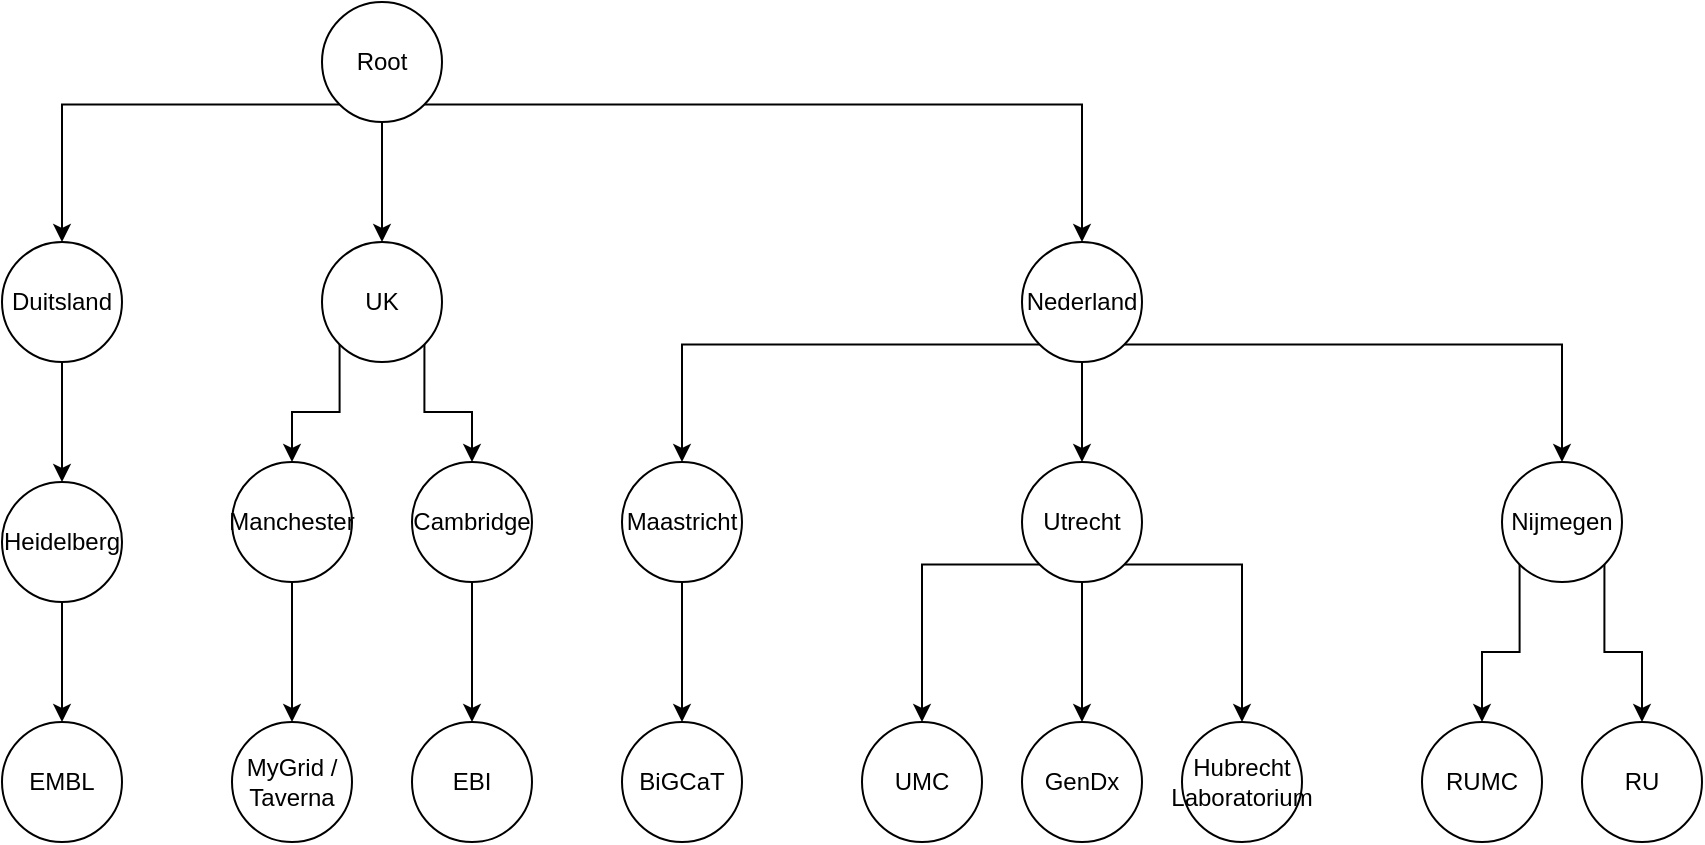 <mxfile version="14.0.4" type="github">
  <diagram id="ynSm4ies3AohdqwCY75u" name="Page-1">
    <mxGraphModel dx="1422" dy="763" grid="1" gridSize="10" guides="1" tooltips="1" connect="1" arrows="1" fold="1" page="1" pageScale="1" pageWidth="850" pageHeight="1100" math="0" shadow="0">
      <root>
        <mxCell id="0" />
        <mxCell id="1" parent="0" />
        <mxCell id="PlGeKxx-NIN7YSxcfEhY-20" style="edgeStyle=orthogonalEdgeStyle;rounded=0;orthogonalLoop=1;jettySize=auto;html=1;exitX=1;exitY=1;exitDx=0;exitDy=0;" edge="1" parent="1" source="PlGeKxx-NIN7YSxcfEhY-1" target="PlGeKxx-NIN7YSxcfEhY-2">
          <mxGeometry relative="1" as="geometry" />
        </mxCell>
        <mxCell id="PlGeKxx-NIN7YSxcfEhY-21" style="edgeStyle=orthogonalEdgeStyle;rounded=0;orthogonalLoop=1;jettySize=auto;html=1;exitX=0.5;exitY=1;exitDx=0;exitDy=0;entryX=0.5;entryY=0;entryDx=0;entryDy=0;" edge="1" parent="1" source="PlGeKxx-NIN7YSxcfEhY-1" target="PlGeKxx-NIN7YSxcfEhY-6">
          <mxGeometry relative="1" as="geometry" />
        </mxCell>
        <mxCell id="PlGeKxx-NIN7YSxcfEhY-22" style="edgeStyle=orthogonalEdgeStyle;rounded=0;orthogonalLoop=1;jettySize=auto;html=1;exitX=0;exitY=1;exitDx=0;exitDy=0;entryX=0.5;entryY=0;entryDx=0;entryDy=0;" edge="1" parent="1" source="PlGeKxx-NIN7YSxcfEhY-1" target="PlGeKxx-NIN7YSxcfEhY-4">
          <mxGeometry relative="1" as="geometry" />
        </mxCell>
        <mxCell id="PlGeKxx-NIN7YSxcfEhY-1" value="Root" style="ellipse;whiteSpace=wrap;html=1;aspect=fixed;" vertex="1" parent="1">
          <mxGeometry x="370" y="40" width="60" height="60" as="geometry" />
        </mxCell>
        <mxCell id="PlGeKxx-NIN7YSxcfEhY-23" style="edgeStyle=orthogonalEdgeStyle;rounded=0;orthogonalLoop=1;jettySize=auto;html=1;exitX=0;exitY=1;exitDx=0;exitDy=0;entryX=0.5;entryY=0;entryDx=0;entryDy=0;" edge="1" parent="1" source="PlGeKxx-NIN7YSxcfEhY-2" target="PlGeKxx-NIN7YSxcfEhY-8">
          <mxGeometry relative="1" as="geometry" />
        </mxCell>
        <mxCell id="PlGeKxx-NIN7YSxcfEhY-24" style="edgeStyle=orthogonalEdgeStyle;rounded=0;orthogonalLoop=1;jettySize=auto;html=1;exitX=0.5;exitY=1;exitDx=0;exitDy=0;entryX=0.5;entryY=0;entryDx=0;entryDy=0;" edge="1" parent="1" source="PlGeKxx-NIN7YSxcfEhY-2" target="PlGeKxx-NIN7YSxcfEhY-9">
          <mxGeometry relative="1" as="geometry" />
        </mxCell>
        <mxCell id="PlGeKxx-NIN7YSxcfEhY-25" style="edgeStyle=orthogonalEdgeStyle;rounded=0;orthogonalLoop=1;jettySize=auto;html=1;exitX=1;exitY=1;exitDx=0;exitDy=0;entryX=0.5;entryY=0;entryDx=0;entryDy=0;" edge="1" parent="1" source="PlGeKxx-NIN7YSxcfEhY-2" target="PlGeKxx-NIN7YSxcfEhY-3">
          <mxGeometry relative="1" as="geometry" />
        </mxCell>
        <mxCell id="PlGeKxx-NIN7YSxcfEhY-2" value="Nederland" style="ellipse;whiteSpace=wrap;html=1;aspect=fixed;" vertex="1" parent="1">
          <mxGeometry x="720" y="160" width="60" height="60" as="geometry" />
        </mxCell>
        <mxCell id="PlGeKxx-NIN7YSxcfEhY-26" style="edgeStyle=orthogonalEdgeStyle;rounded=0;orthogonalLoop=1;jettySize=auto;html=1;exitX=0;exitY=1;exitDx=0;exitDy=0;entryX=0.5;entryY=0;entryDx=0;entryDy=0;" edge="1" parent="1" source="PlGeKxx-NIN7YSxcfEhY-3" target="PlGeKxx-NIN7YSxcfEhY-17">
          <mxGeometry relative="1" as="geometry" />
        </mxCell>
        <mxCell id="PlGeKxx-NIN7YSxcfEhY-27" style="edgeStyle=orthogonalEdgeStyle;rounded=0;orthogonalLoop=1;jettySize=auto;html=1;exitX=1;exitY=1;exitDx=0;exitDy=0;" edge="1" parent="1" source="PlGeKxx-NIN7YSxcfEhY-3" target="PlGeKxx-NIN7YSxcfEhY-18">
          <mxGeometry relative="1" as="geometry" />
        </mxCell>
        <mxCell id="PlGeKxx-NIN7YSxcfEhY-3" value="Nijmegen" style="ellipse;whiteSpace=wrap;html=1;aspect=fixed;" vertex="1" parent="1">
          <mxGeometry x="960" y="270" width="60" height="60" as="geometry" />
        </mxCell>
        <mxCell id="PlGeKxx-NIN7YSxcfEhY-32" style="edgeStyle=orthogonalEdgeStyle;rounded=0;orthogonalLoop=1;jettySize=auto;html=1;exitX=0.5;exitY=1;exitDx=0;exitDy=0;entryX=0.5;entryY=0;entryDx=0;entryDy=0;" edge="1" parent="1" source="PlGeKxx-NIN7YSxcfEhY-4" target="PlGeKxx-NIN7YSxcfEhY-11">
          <mxGeometry relative="1" as="geometry" />
        </mxCell>
        <mxCell id="PlGeKxx-NIN7YSxcfEhY-4" value="Duitsland" style="ellipse;whiteSpace=wrap;html=1;aspect=fixed;" vertex="1" parent="1">
          <mxGeometry x="210" y="160" width="60" height="60" as="geometry" />
        </mxCell>
        <mxCell id="PlGeKxx-NIN7YSxcfEhY-37" style="edgeStyle=orthogonalEdgeStyle;rounded=0;orthogonalLoop=1;jettySize=auto;html=1;exitX=0;exitY=1;exitDx=0;exitDy=0;entryX=0.5;entryY=0;entryDx=0;entryDy=0;" edge="1" parent="1" source="PlGeKxx-NIN7YSxcfEhY-6" target="PlGeKxx-NIN7YSxcfEhY-10">
          <mxGeometry relative="1" as="geometry" />
        </mxCell>
        <mxCell id="PlGeKxx-NIN7YSxcfEhY-38" style="edgeStyle=orthogonalEdgeStyle;rounded=0;orthogonalLoop=1;jettySize=auto;html=1;exitX=1;exitY=1;exitDx=0;exitDy=0;" edge="1" parent="1" source="PlGeKxx-NIN7YSxcfEhY-6" target="PlGeKxx-NIN7YSxcfEhY-7">
          <mxGeometry relative="1" as="geometry" />
        </mxCell>
        <mxCell id="PlGeKxx-NIN7YSxcfEhY-6" value="UK" style="ellipse;whiteSpace=wrap;html=1;aspect=fixed;" vertex="1" parent="1">
          <mxGeometry x="370" y="160" width="60" height="60" as="geometry" />
        </mxCell>
        <mxCell id="PlGeKxx-NIN7YSxcfEhY-39" style="edgeStyle=orthogonalEdgeStyle;rounded=0;orthogonalLoop=1;jettySize=auto;html=1;exitX=0.5;exitY=1;exitDx=0;exitDy=0;" edge="1" parent="1" source="PlGeKxx-NIN7YSxcfEhY-7" target="PlGeKxx-NIN7YSxcfEhY-35">
          <mxGeometry relative="1" as="geometry" />
        </mxCell>
        <mxCell id="PlGeKxx-NIN7YSxcfEhY-7" value="Cambridge" style="ellipse;whiteSpace=wrap;html=1;aspect=fixed;" vertex="1" parent="1">
          <mxGeometry x="415" y="270" width="60" height="60" as="geometry" />
        </mxCell>
        <mxCell id="PlGeKxx-NIN7YSxcfEhY-31" style="edgeStyle=orthogonalEdgeStyle;rounded=0;orthogonalLoop=1;jettySize=auto;html=1;exitX=0.5;exitY=1;exitDx=0;exitDy=0;entryX=0.5;entryY=0;entryDx=0;entryDy=0;" edge="1" parent="1" source="PlGeKxx-NIN7YSxcfEhY-8" target="PlGeKxx-NIN7YSxcfEhY-19">
          <mxGeometry relative="1" as="geometry" />
        </mxCell>
        <mxCell id="PlGeKxx-NIN7YSxcfEhY-8" value="Maastricht" style="ellipse;whiteSpace=wrap;html=1;aspect=fixed;" vertex="1" parent="1">
          <mxGeometry x="520" y="270" width="60" height="60" as="geometry" />
        </mxCell>
        <mxCell id="PlGeKxx-NIN7YSxcfEhY-28" style="edgeStyle=orthogonalEdgeStyle;rounded=0;orthogonalLoop=1;jettySize=auto;html=1;exitX=1;exitY=1;exitDx=0;exitDy=0;" edge="1" parent="1" source="PlGeKxx-NIN7YSxcfEhY-9" target="PlGeKxx-NIN7YSxcfEhY-16">
          <mxGeometry relative="1" as="geometry" />
        </mxCell>
        <mxCell id="PlGeKxx-NIN7YSxcfEhY-29" style="edgeStyle=orthogonalEdgeStyle;rounded=0;orthogonalLoop=1;jettySize=auto;html=1;exitX=0.5;exitY=1;exitDx=0;exitDy=0;entryX=0.5;entryY=0;entryDx=0;entryDy=0;" edge="1" parent="1" source="PlGeKxx-NIN7YSxcfEhY-9" target="PlGeKxx-NIN7YSxcfEhY-15">
          <mxGeometry relative="1" as="geometry" />
        </mxCell>
        <mxCell id="PlGeKxx-NIN7YSxcfEhY-30" style="edgeStyle=orthogonalEdgeStyle;rounded=0;orthogonalLoop=1;jettySize=auto;html=1;exitX=0;exitY=1;exitDx=0;exitDy=0;entryX=0.5;entryY=0;entryDx=0;entryDy=0;" edge="1" parent="1" source="PlGeKxx-NIN7YSxcfEhY-9" target="PlGeKxx-NIN7YSxcfEhY-14">
          <mxGeometry relative="1" as="geometry" />
        </mxCell>
        <mxCell id="PlGeKxx-NIN7YSxcfEhY-9" value="Utrecht" style="ellipse;whiteSpace=wrap;html=1;aspect=fixed;" vertex="1" parent="1">
          <mxGeometry x="720" y="270" width="60" height="60" as="geometry" />
        </mxCell>
        <mxCell id="PlGeKxx-NIN7YSxcfEhY-36" style="edgeStyle=orthogonalEdgeStyle;rounded=0;orthogonalLoop=1;jettySize=auto;html=1;entryX=0.5;entryY=0;entryDx=0;entryDy=0;" edge="1" parent="1" source="PlGeKxx-NIN7YSxcfEhY-10" target="PlGeKxx-NIN7YSxcfEhY-34">
          <mxGeometry relative="1" as="geometry" />
        </mxCell>
        <mxCell id="PlGeKxx-NIN7YSxcfEhY-10" value="Manchester" style="ellipse;whiteSpace=wrap;html=1;aspect=fixed;" vertex="1" parent="1">
          <mxGeometry x="325" y="270" width="60" height="60" as="geometry" />
        </mxCell>
        <mxCell id="PlGeKxx-NIN7YSxcfEhY-33" style="edgeStyle=orthogonalEdgeStyle;rounded=0;orthogonalLoop=1;jettySize=auto;html=1;exitX=0.5;exitY=1;exitDx=0;exitDy=0;entryX=0.5;entryY=0;entryDx=0;entryDy=0;" edge="1" parent="1" source="PlGeKxx-NIN7YSxcfEhY-11" target="PlGeKxx-NIN7YSxcfEhY-13">
          <mxGeometry relative="1" as="geometry" />
        </mxCell>
        <mxCell id="PlGeKxx-NIN7YSxcfEhY-11" value="Heidelberg" style="ellipse;whiteSpace=wrap;html=1;aspect=fixed;" vertex="1" parent="1">
          <mxGeometry x="210" y="280" width="60" height="60" as="geometry" />
        </mxCell>
        <mxCell id="PlGeKxx-NIN7YSxcfEhY-13" value="EMBL" style="ellipse;whiteSpace=wrap;html=1;aspect=fixed;" vertex="1" parent="1">
          <mxGeometry x="210" y="400" width="60" height="60" as="geometry" />
        </mxCell>
        <mxCell id="PlGeKxx-NIN7YSxcfEhY-14" value="UMC" style="ellipse;whiteSpace=wrap;html=1;aspect=fixed;" vertex="1" parent="1">
          <mxGeometry x="640" y="400" width="60" height="60" as="geometry" />
        </mxCell>
        <mxCell id="PlGeKxx-NIN7YSxcfEhY-15" value="GenDx" style="ellipse;whiteSpace=wrap;html=1;aspect=fixed;" vertex="1" parent="1">
          <mxGeometry x="720" y="400" width="60" height="60" as="geometry" />
        </mxCell>
        <mxCell id="PlGeKxx-NIN7YSxcfEhY-16" value="Hubrecht Laboratorium" style="ellipse;whiteSpace=wrap;html=1;aspect=fixed;" vertex="1" parent="1">
          <mxGeometry x="800" y="400" width="60" height="60" as="geometry" />
        </mxCell>
        <mxCell id="PlGeKxx-NIN7YSxcfEhY-17" value="RUMC" style="ellipse;whiteSpace=wrap;html=1;aspect=fixed;" vertex="1" parent="1">
          <mxGeometry x="920" y="400" width="60" height="60" as="geometry" />
        </mxCell>
        <mxCell id="PlGeKxx-NIN7YSxcfEhY-18" value="RU" style="ellipse;whiteSpace=wrap;html=1;aspect=fixed;" vertex="1" parent="1">
          <mxGeometry x="1000" y="400" width="60" height="60" as="geometry" />
        </mxCell>
        <mxCell id="PlGeKxx-NIN7YSxcfEhY-19" value="BiGCaT" style="ellipse;whiteSpace=wrap;html=1;aspect=fixed;" vertex="1" parent="1">
          <mxGeometry x="520" y="400" width="60" height="60" as="geometry" />
        </mxCell>
        <mxCell id="PlGeKxx-NIN7YSxcfEhY-34" value="MyGrid / Taverna" style="ellipse;whiteSpace=wrap;html=1;aspect=fixed;" vertex="1" parent="1">
          <mxGeometry x="325" y="400" width="60" height="60" as="geometry" />
        </mxCell>
        <mxCell id="PlGeKxx-NIN7YSxcfEhY-35" value="EBI" style="ellipse;whiteSpace=wrap;html=1;aspect=fixed;" vertex="1" parent="1">
          <mxGeometry x="415" y="400" width="60" height="60" as="geometry" />
        </mxCell>
      </root>
    </mxGraphModel>
  </diagram>
</mxfile>

